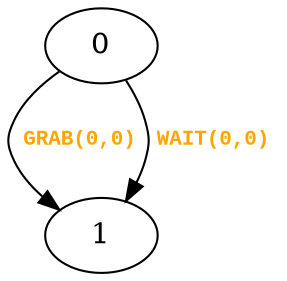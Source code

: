 digraph {
 node [shape=oval];
"0" -> "1"[fontcolor=orange, label=< <table border="0"><tr><td><font face="Courier New" point-size="10"><b>GRAB(0,0)<br align="left"/></b></font></td></tr>
</table>>];
"0" -> "1"[fontcolor=orange, label=< <table border="0"><tr><td><font face="Courier New" point-size="10"><b>WAIT(0,0)<br align="left"/></b></font></td></tr>
</table>>];
}

